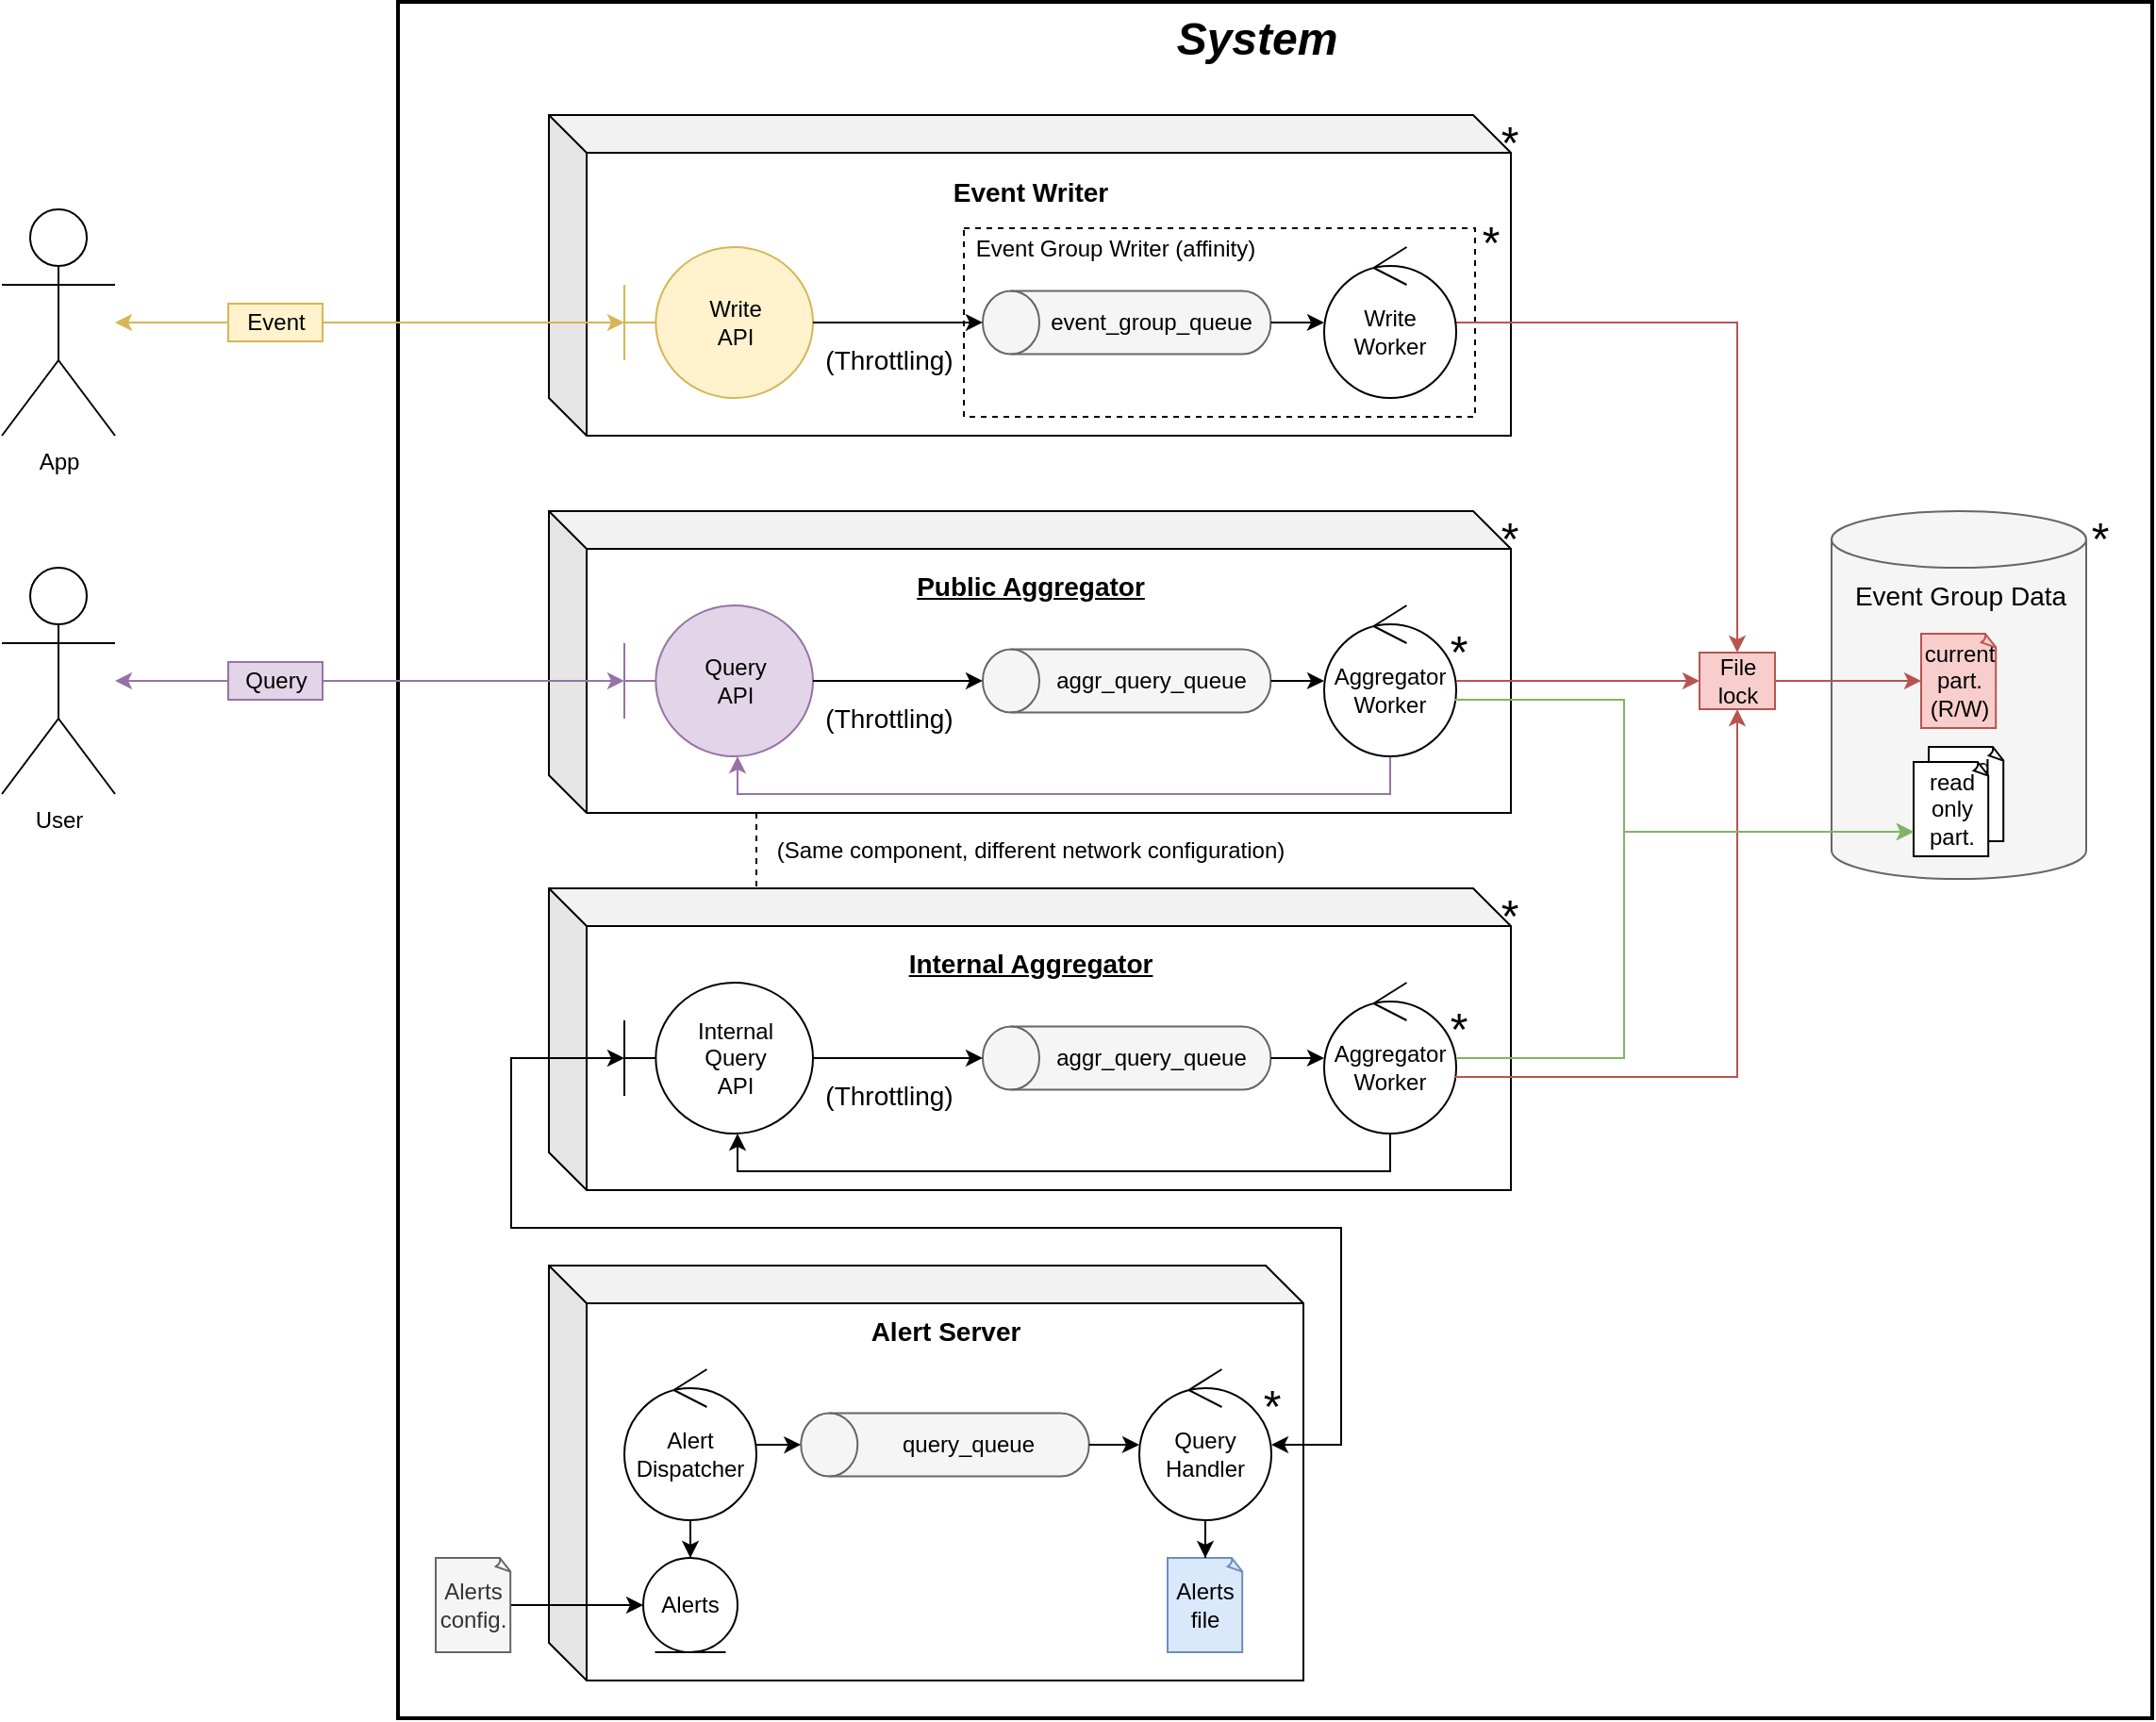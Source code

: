 <mxfile version="17.4.6" type="device"><diagram id="v2DhXVulkORP4EkOkUrC" name="Page-1"><mxGraphModel dx="1135" dy="742" grid="1" gridSize="10" guides="1" tooltips="1" connect="1" arrows="1" fold="1" page="1" pageScale="1" pageWidth="827" pageHeight="1169" math="0" shadow="0"><root><mxCell id="0"/><mxCell id="1" parent="0"/><mxCell id="Rag3egocoviEIP85a3FA-51" value="" style="rounded=0;whiteSpace=wrap;html=1;fontSize=12;fontColor=#97D077;fillColor=none;strokeWidth=2;" parent="1" vertex="1"><mxGeometry x="250" y="60" width="930" height="910" as="geometry"/></mxCell><mxCell id="fjhV9TaPyNIK5VemimLf-58" value="" style="group" vertex="1" connectable="0" parent="1"><mxGeometry x="330" y="530" width="524" height="160" as="geometry"/></mxCell><mxCell id="fjhV9TaPyNIK5VemimLf-46" value="*" style="text;html=1;align=center;verticalAlign=middle;resizable=0;points=[];autosize=1;strokeColor=none;fillColor=none;fontSize=24;" vertex="1" parent="fjhV9TaPyNIK5VemimLf-58"><mxGeometry x="494" width="30" height="30" as="geometry"/></mxCell><mxCell id="fjhV9TaPyNIK5VemimLf-26" value="" style="shape=cube;whiteSpace=wrap;html=1;boundedLbl=1;backgroundOutline=1;darkOpacity=0.05;darkOpacity2=0.1;fontSize=12;" vertex="1" parent="fjhV9TaPyNIK5VemimLf-58"><mxGeometry width="510" height="160" as="geometry"/></mxCell><mxCell id="fjhV9TaPyNIK5VemimLf-27" value="Internal&lt;br&gt;Query&lt;br&gt;API" style="shape=umlBoundary;whiteSpace=wrap;html=1;" vertex="1" parent="fjhV9TaPyNIK5VemimLf-58"><mxGeometry x="40" y="50" width="100" height="80" as="geometry"/></mxCell><mxCell id="fjhV9TaPyNIK5VemimLf-28" value="" style="group" vertex="1" connectable="0" parent="fjhV9TaPyNIK5VemimLf-58"><mxGeometry x="229.995" y="73.205" width="152.72" height="33.59" as="geometry"/></mxCell><mxCell id="fjhV9TaPyNIK5VemimLf-29" value="" style="shape=cylinder3;whiteSpace=wrap;html=1;boundedLbl=1;backgroundOutline=1;size=15;rotation=-90;fillColor=#f5f5f5;fontColor=#333333;strokeColor=#666666;" vertex="1" parent="fjhV9TaPyNIK5VemimLf-28"><mxGeometry x="59.565" y="-59.565" width="33.59" height="152.72" as="geometry"/></mxCell><mxCell id="fjhV9TaPyNIK5VemimLf-30" value="aggr_query_queue" style="text;html=1;align=center;verticalAlign=middle;resizable=0;points=[];autosize=1;strokeColor=none;fillColor=none;" vertex="1" parent="fjhV9TaPyNIK5VemimLf-28"><mxGeometry x="28.665" y="6.785" width="120" height="20" as="geometry"/></mxCell><mxCell id="fjhV9TaPyNIK5VemimLf-31" style="edgeStyle=orthogonalEdgeStyle;rounded=0;orthogonalLoop=1;jettySize=auto;html=1;fontSize=12;" edge="1" parent="fjhV9TaPyNIK5VemimLf-58" source="fjhV9TaPyNIK5VemimLf-27" target="fjhV9TaPyNIK5VemimLf-29"><mxGeometry relative="1" as="geometry"/></mxCell><mxCell id="fjhV9TaPyNIK5VemimLf-32" value="(Throttling)" style="text;html=1;align=center;verticalAlign=middle;resizable=0;points=[];autosize=1;strokeColor=none;fillColor=none;fontSize=14;" vertex="1" parent="fjhV9TaPyNIK5VemimLf-58"><mxGeometry x="140" y="100" width="80" height="20" as="geometry"/></mxCell><mxCell id="fjhV9TaPyNIK5VemimLf-53" style="edgeStyle=orthogonalEdgeStyle;rounded=0;orthogonalLoop=1;jettySize=auto;html=1;startArrow=none;startFill=0;endArrow=classic;endFill=1;" edge="1" parent="fjhV9TaPyNIK5VemimLf-58" source="fjhV9TaPyNIK5VemimLf-33" target="fjhV9TaPyNIK5VemimLf-27"><mxGeometry relative="1" as="geometry"><Array as="points"><mxPoint x="446" y="150"/><mxPoint x="100" y="150"/></Array></mxGeometry></mxCell><mxCell id="fjhV9TaPyNIK5VemimLf-33" value="Aggregator Worker" style="ellipse;shape=umlControl;whiteSpace=wrap;html=1;" vertex="1" parent="fjhV9TaPyNIK5VemimLf-58"><mxGeometry x="411" y="50" width="70" height="80" as="geometry"/></mxCell><mxCell id="fjhV9TaPyNIK5VemimLf-34" style="edgeStyle=orthogonalEdgeStyle;rounded=0;orthogonalLoop=1;jettySize=auto;html=1;fontSize=14;" edge="1" parent="fjhV9TaPyNIK5VemimLf-58" source="fjhV9TaPyNIK5VemimLf-29" target="fjhV9TaPyNIK5VemimLf-33"><mxGeometry relative="1" as="geometry"/></mxCell><mxCell id="fjhV9TaPyNIK5VemimLf-35" value="&lt;u&gt;Internal Aggregator&lt;/u&gt;" style="text;html=1;align=center;verticalAlign=middle;resizable=0;points=[];autosize=1;strokeColor=none;fillColor=none;fontSize=14;fontStyle=1" vertex="1" parent="fjhV9TaPyNIK5VemimLf-58"><mxGeometry x="185" y="30" width="140" height="20" as="geometry"/></mxCell><mxCell id="fjhV9TaPyNIK5VemimLf-36" value="*" style="text;html=1;align=center;verticalAlign=middle;resizable=0;points=[];autosize=1;strokeColor=none;fillColor=none;fontSize=24;" vertex="1" parent="fjhV9TaPyNIK5VemimLf-58"><mxGeometry x="467" y="60" width="30" height="30" as="geometry"/></mxCell><mxCell id="fjhV9TaPyNIK5VemimLf-57" value="" style="group" vertex="1" connectable="0" parent="1"><mxGeometry x="330" y="330" width="510" height="160" as="geometry"/></mxCell><mxCell id="9eypjFlr7xDZsU2cML2P-6" value="" style="shape=cube;whiteSpace=wrap;html=1;boundedLbl=1;backgroundOutline=1;darkOpacity=0.05;darkOpacity2=0.1;fontSize=12;" parent="fjhV9TaPyNIK5VemimLf-57" vertex="1"><mxGeometry width="510" height="160" as="geometry"/></mxCell><mxCell id="9eypjFlr7xDZsU2cML2P-8" value="Query&lt;br&gt;API" style="shape=umlBoundary;whiteSpace=wrap;html=1;fillColor=#e1d5e7;strokeColor=#9673a6;" parent="fjhV9TaPyNIK5VemimLf-57" vertex="1"><mxGeometry x="40" y="50" width="100" height="80" as="geometry"/></mxCell><mxCell id="9eypjFlr7xDZsU2cML2P-9" value="" style="group" parent="fjhV9TaPyNIK5VemimLf-57" vertex="1" connectable="0"><mxGeometry x="229.995" y="73.205" width="152.72" height="33.59" as="geometry"/></mxCell><mxCell id="9eypjFlr7xDZsU2cML2P-10" value="" style="shape=cylinder3;whiteSpace=wrap;html=1;boundedLbl=1;backgroundOutline=1;size=15;rotation=-90;fillColor=#f5f5f5;fontColor=#333333;strokeColor=#666666;" parent="9eypjFlr7xDZsU2cML2P-9" vertex="1"><mxGeometry x="59.565" y="-59.565" width="33.59" height="152.72" as="geometry"/></mxCell><mxCell id="9eypjFlr7xDZsU2cML2P-11" value="aggr_query_queue" style="text;html=1;align=center;verticalAlign=middle;resizable=0;points=[];autosize=1;strokeColor=none;fillColor=none;" parent="9eypjFlr7xDZsU2cML2P-9" vertex="1"><mxGeometry x="28.665" y="6.785" width="120" height="20" as="geometry"/></mxCell><mxCell id="9eypjFlr7xDZsU2cML2P-12" style="edgeStyle=orthogonalEdgeStyle;rounded=0;orthogonalLoop=1;jettySize=auto;html=1;fontSize=12;" parent="fjhV9TaPyNIK5VemimLf-57" source="9eypjFlr7xDZsU2cML2P-8" target="9eypjFlr7xDZsU2cML2P-10" edge="1"><mxGeometry relative="1" as="geometry"/></mxCell><mxCell id="9eypjFlr7xDZsU2cML2P-13" value="(Throttling)" style="text;html=1;align=center;verticalAlign=middle;resizable=0;points=[];autosize=1;strokeColor=none;fillColor=none;fontSize=14;" parent="fjhV9TaPyNIK5VemimLf-57" vertex="1"><mxGeometry x="140" y="100" width="80" height="20" as="geometry"/></mxCell><mxCell id="fjhV9TaPyNIK5VemimLf-50" style="edgeStyle=orthogonalEdgeStyle;rounded=0;orthogonalLoop=1;jettySize=auto;html=1;startArrow=none;startFill=0;endArrow=classic;endFill=1;fillColor=#e1d5e7;strokeColor=#9673a6;" edge="1" parent="fjhV9TaPyNIK5VemimLf-57" source="9eypjFlr7xDZsU2cML2P-14" target="9eypjFlr7xDZsU2cML2P-8"><mxGeometry relative="1" as="geometry"><Array as="points"><mxPoint x="446" y="150"/><mxPoint x="100" y="150"/></Array></mxGeometry></mxCell><mxCell id="9eypjFlr7xDZsU2cML2P-14" value="Aggregator Worker" style="ellipse;shape=umlControl;whiteSpace=wrap;html=1;" parent="fjhV9TaPyNIK5VemimLf-57" vertex="1"><mxGeometry x="411" y="50" width="70" height="80" as="geometry"/></mxCell><mxCell id="9eypjFlr7xDZsU2cML2P-15" style="edgeStyle=orthogonalEdgeStyle;rounded=0;orthogonalLoop=1;jettySize=auto;html=1;fontSize=14;" parent="fjhV9TaPyNIK5VemimLf-57" source="9eypjFlr7xDZsU2cML2P-10" target="9eypjFlr7xDZsU2cML2P-14" edge="1"><mxGeometry relative="1" as="geometry"/></mxCell><mxCell id="9eypjFlr7xDZsU2cML2P-16" value="&lt;u&gt;Public Aggregator&lt;/u&gt;" style="text;html=1;align=center;verticalAlign=middle;resizable=0;points=[];autosize=1;strokeColor=none;fillColor=none;fontSize=14;fontStyle=1" parent="fjhV9TaPyNIK5VemimLf-57" vertex="1"><mxGeometry x="185" y="30" width="140" height="20" as="geometry"/></mxCell><mxCell id="9eypjFlr7xDZsU2cML2P-17" value="*" style="text;html=1;align=center;verticalAlign=middle;resizable=0;points=[];autosize=1;strokeColor=none;fillColor=none;fontSize=24;" parent="fjhV9TaPyNIK5VemimLf-57" vertex="1"><mxGeometry x="467" y="60" width="30" height="30" as="geometry"/></mxCell><mxCell id="Rag3egocoviEIP85a3FA-1" value="" style="shape=cube;whiteSpace=wrap;html=1;boundedLbl=1;backgroundOutline=1;darkOpacity=0.05;darkOpacity2=0.1;fontSize=12;" parent="1" vertex="1"><mxGeometry x="330" y="120" width="510" height="170" as="geometry"/></mxCell><mxCell id="w81_u76LDr4EnulvmKPi-1" value="App" style="shape=umlActor;verticalLabelPosition=bottom;verticalAlign=top;html=1;" parent="1" vertex="1"><mxGeometry x="40" y="170" width="60" height="120" as="geometry"/></mxCell><mxCell id="aSfkODwtge2acDYH-JN2-179" value="User" style="shape=umlActor;verticalLabelPosition=bottom;verticalAlign=top;html=1;" parent="1" vertex="1"><mxGeometry x="40" y="360" width="60" height="120" as="geometry"/></mxCell><mxCell id="Rag3egocoviEIP85a3FA-46" style="edgeStyle=orthogonalEdgeStyle;rounded=0;orthogonalLoop=1;jettySize=auto;html=1;fontSize=12;fontColor=#97D077;startArrow=classic;startFill=1;fillColor=#fff2cc;strokeColor=#d6b656;" parent="1" source="w81_u76LDr4EnulvmKPi-1" target="aSfkODwtge2acDYH-JN2-54" edge="1"><mxGeometry relative="1" as="geometry"><mxPoint x="270" y="230" as="targetPoint"/></mxGeometry></mxCell><mxCell id="Rag3egocoviEIP85a3FA-52" value="&lt;font style=&quot;font-size: 24px&quot;&gt;&lt;b&gt;&lt;i&gt;System&lt;/i&gt;&lt;/b&gt;&lt;/font&gt;" style="text;html=1;align=center;verticalAlign=middle;resizable=0;points=[];autosize=1;fontSize=12;" parent="1" vertex="1"><mxGeometry x="655" y="70" width="100" height="20" as="geometry"/></mxCell><mxCell id="aSfkODwtge2acDYH-JN2-146" value="" style="group" parent="1" vertex="1" connectable="0"><mxGeometry x="1010" y="330" width="156.5" height="195" as="geometry"/></mxCell><mxCell id="w81_u76LDr4EnulvmKPi-106" value="" style="shape=cylinder3;whiteSpace=wrap;html=1;boundedLbl=1;backgroundOutline=1;size=15;fontSize=14;fillColor=#f5f5f5;fontColor=#333333;strokeColor=#666666;" parent="aSfkODwtge2acDYH-JN2-146" vertex="1"><mxGeometry width="135" height="195" as="geometry"/></mxCell><mxCell id="w81_u76LDr4EnulvmKPi-107" value="Event Group Data" style="text;html=1;align=center;verticalAlign=middle;resizable=0;points=[];autosize=1;strokeColor=none;fillColor=none;fontSize=14;" parent="aSfkODwtge2acDYH-JN2-146" vertex="1"><mxGeometry x="2.5" y="35" width="130" height="20" as="geometry"/></mxCell><mxCell id="w81_u76LDr4EnulvmKPi-70" value="current&lt;br&gt;part.&lt;br&gt;(R/W)" style="whiteSpace=wrap;html=1;shape=mxgraph.basic.document;fillColor=#f8cecc;strokeColor=#b85450;" parent="aSfkODwtge2acDYH-JN2-146" vertex="1"><mxGeometry x="47.5" y="65" width="40" height="50" as="geometry"/></mxCell><mxCell id="w81_u76LDr4EnulvmKPi-114" value="" style="group" parent="aSfkODwtge2acDYH-JN2-146" vertex="1" connectable="0"><mxGeometry x="43.5" y="125" width="48" height="58" as="geometry"/></mxCell><mxCell id="w81_u76LDr4EnulvmKPi-109" value="read&lt;br&gt;only&lt;br&gt;part." style="whiteSpace=wrap;html=1;shape=mxgraph.basic.document;" parent="w81_u76LDr4EnulvmKPi-114" vertex="1"><mxGeometry x="8" width="40" height="50" as="geometry"/></mxCell><mxCell id="w81_u76LDr4EnulvmKPi-110" value="read&lt;br&gt;only&lt;br&gt;part." style="whiteSpace=wrap;html=1;shape=mxgraph.basic.document;" parent="w81_u76LDr4EnulvmKPi-114" vertex="1"><mxGeometry y="8" width="40" height="50" as="geometry"/></mxCell><mxCell id="aSfkODwtge2acDYH-JN2-145" value="*" style="text;html=1;align=center;verticalAlign=middle;resizable=0;points=[];autosize=1;strokeColor=none;fillColor=none;fontSize=24;" parent="aSfkODwtge2acDYH-JN2-146" vertex="1"><mxGeometry x="126.5" width="30" height="30" as="geometry"/></mxCell><mxCell id="9eypjFlr7xDZsU2cML2P-35" value="Event" style="text;html=1;align=center;verticalAlign=middle;resizable=0;points=[];autosize=1;strokeColor=#d6b656;fillColor=#fff2cc;" parent="1" vertex="1"><mxGeometry x="160" y="220" width="50" height="20" as="geometry"/></mxCell><mxCell id="9eypjFlr7xDZsU2cML2P-34" value="Query" style="text;html=1;align=center;verticalAlign=middle;resizable=0;points=[];autosize=1;strokeColor=#9673a6;fillColor=#e1d5e7;" parent="1" vertex="1"><mxGeometry x="160" y="409.99" width="50" height="20" as="geometry"/></mxCell><mxCell id="9eypjFlr7xDZsU2cML2P-36" value="" style="edgeStyle=orthogonalEdgeStyle;rounded=0;orthogonalLoop=1;jettySize=auto;html=1;startArrow=classic;startFill=1;endArrow=none;endFill=1;fillColor=#e1d5e7;strokeColor=#9673a6;" parent="1" source="aSfkODwtge2acDYH-JN2-179" target="9eypjFlr7xDZsU2cML2P-34" edge="1"><mxGeometry relative="1" as="geometry"><mxPoint x="100" y="420.032" as="sourcePoint"/><mxPoint x="270.0" y="420.419" as="targetPoint"/></mxGeometry></mxCell><mxCell id="fjhV9TaPyNIK5VemimLf-38" style="edgeStyle=orthogonalEdgeStyle;rounded=0;orthogonalLoop=1;jettySize=auto;html=1;startArrow=none;startFill=0;fillColor=#f8cecc;strokeColor=#b85450;" edge="1" parent="1" source="9eypjFlr7xDZsU2cML2P-46" target="w81_u76LDr4EnulvmKPi-70"><mxGeometry relative="1" as="geometry"/></mxCell><mxCell id="9eypjFlr7xDZsU2cML2P-46" value="File&lt;br&gt;lock" style="text;html=1;align=center;verticalAlign=middle;resizable=0;points=[];autosize=1;strokeColor=#b85450;fillColor=#f8cecc;" parent="1" vertex="1"><mxGeometry x="940" y="405" width="40" height="30" as="geometry"/></mxCell><mxCell id="Rag3egocoviEIP85a3FA-28" value="" style="rounded=0;whiteSpace=wrap;html=1;dashed=1;" parent="1" vertex="1"><mxGeometry x="550" y="180" width="271" height="100" as="geometry"/></mxCell><mxCell id="aSfkODwtge2acDYH-JN2-54" value="Write&lt;br&gt;API" style="shape=umlBoundary;whiteSpace=wrap;html=1;fillColor=#fff2cc;strokeColor=#d6b656;" parent="1" vertex="1"><mxGeometry x="370" y="190" width="100" height="80" as="geometry"/></mxCell><mxCell id="aSfkODwtge2acDYH-JN2-55" value="" style="group" parent="1" vertex="1" connectable="0"><mxGeometry x="559.995" y="213.205" width="152.72" height="33.59" as="geometry"/></mxCell><mxCell id="aSfkODwtge2acDYH-JN2-56" value="" style="shape=cylinder3;whiteSpace=wrap;html=1;boundedLbl=1;backgroundOutline=1;size=15;rotation=-90;fillColor=#f5f5f5;fontColor=#333333;strokeColor=#666666;" parent="aSfkODwtge2acDYH-JN2-55" vertex="1"><mxGeometry x="59.565" y="-59.565" width="33.59" height="152.72" as="geometry"/></mxCell><mxCell id="aSfkODwtge2acDYH-JN2-57" value="event_group_queue" style="text;html=1;align=center;verticalAlign=middle;resizable=0;points=[];autosize=1;strokeColor=none;fillColor=none;" parent="aSfkODwtge2acDYH-JN2-55" vertex="1"><mxGeometry x="28.665" y="6.785" width="120" height="20" as="geometry"/></mxCell><mxCell id="Rag3egocoviEIP85a3FA-31" style="edgeStyle=orthogonalEdgeStyle;rounded=0;orthogonalLoop=1;jettySize=auto;html=1;fontSize=12;" parent="1" source="aSfkODwtge2acDYH-JN2-54" target="aSfkODwtge2acDYH-JN2-56" edge="1"><mxGeometry relative="1" as="geometry"/></mxCell><mxCell id="aSfkODwtge2acDYH-JN2-59" value="(Throttling)" style="text;html=1;align=center;verticalAlign=middle;resizable=0;points=[];autosize=1;strokeColor=none;fillColor=none;fontSize=14;" parent="1" vertex="1"><mxGeometry x="470" y="240" width="80" height="20" as="geometry"/></mxCell><mxCell id="fjhV9TaPyNIK5VemimLf-39" style="edgeStyle=orthogonalEdgeStyle;rounded=0;orthogonalLoop=1;jettySize=auto;html=1;startArrow=none;startFill=0;fillColor=#f8cecc;strokeColor=#b85450;" edge="1" parent="1" source="aSfkODwtge2acDYH-JN2-60" target="9eypjFlr7xDZsU2cML2P-46"><mxGeometry relative="1" as="geometry"/></mxCell><mxCell id="aSfkODwtge2acDYH-JN2-60" value="Write Worker" style="ellipse;shape=umlControl;whiteSpace=wrap;html=1;" parent="1" vertex="1"><mxGeometry x="741" y="190" width="70" height="80" as="geometry"/></mxCell><mxCell id="aSfkODwtge2acDYH-JN2-62" style="edgeStyle=orthogonalEdgeStyle;rounded=0;orthogonalLoop=1;jettySize=auto;html=1;fontSize=14;" parent="1" source="aSfkODwtge2acDYH-JN2-56" target="aSfkODwtge2acDYH-JN2-60" edge="1"><mxGeometry relative="1" as="geometry"/></mxCell><mxCell id="Rag3egocoviEIP85a3FA-2" value="Event Writer" style="text;html=1;align=center;verticalAlign=middle;resizable=0;points=[];autosize=1;strokeColor=none;fillColor=none;fontSize=14;fontStyle=1" parent="1" vertex="1"><mxGeometry x="535" y="151.36" width="100" height="20" as="geometry"/></mxCell><mxCell id="Rag3egocoviEIP85a3FA-29" value="*" style="text;html=1;align=center;verticalAlign=middle;resizable=0;points=[];autosize=1;strokeColor=none;fillColor=none;fontSize=24;" parent="1" vertex="1"><mxGeometry x="814" y="173.36" width="30" height="30" as="geometry"/></mxCell><mxCell id="Rag3egocoviEIP85a3FA-30" value="Event Group Writer (affinity)" style="text;html=1;align=center;verticalAlign=middle;resizable=0;points=[];autosize=1;strokeColor=none;fillColor=none;fontSize=12;" parent="1" vertex="1"><mxGeometry x="550" y="181.36" width="160" height="20" as="geometry"/></mxCell><mxCell id="fjhV9TaPyNIK5VemimLf-1" value="" style="group" vertex="1" connectable="0" parent="1"><mxGeometry x="270" y="730" width="460" height="220" as="geometry"/></mxCell><mxCell id="aSfkODwtge2acDYH-JN2-189" value="Alerts&lt;br&gt;config." style="whiteSpace=wrap;html=1;shape=mxgraph.basic.document;fillColor=#f5f5f5;fontColor=#333333;strokeColor=#666666;" parent="fjhV9TaPyNIK5VemimLf-1" vertex="1"><mxGeometry y="155" width="40" height="50" as="geometry"/></mxCell><mxCell id="aSfkODwtge2acDYH-JN2-192" value="" style="shape=cube;whiteSpace=wrap;html=1;boundedLbl=1;backgroundOutline=1;darkOpacity=0.05;darkOpacity2=0.1;fontSize=12;" parent="fjhV9TaPyNIK5VemimLf-1" vertex="1"><mxGeometry x="60" width="400" height="220" as="geometry"/></mxCell><mxCell id="aSfkODwtge2acDYH-JN2-193" value="" style="group" parent="fjhV9TaPyNIK5VemimLf-1" vertex="1" connectable="0"><mxGeometry x="193.635" y="78.205" width="152.72" height="33.59" as="geometry"/></mxCell><mxCell id="aSfkODwtge2acDYH-JN2-194" value="" style="shape=cylinder3;whiteSpace=wrap;html=1;boundedLbl=1;backgroundOutline=1;size=15;rotation=-90;fillColor=#f5f5f5;fontColor=#333333;strokeColor=#666666;" parent="aSfkODwtge2acDYH-JN2-193" vertex="1"><mxGeometry x="59.565" y="-59.565" width="33.59" height="152.72" as="geometry"/></mxCell><mxCell id="aSfkODwtge2acDYH-JN2-195" value="query_queue" style="text;html=1;align=center;verticalAlign=middle;resizable=0;points=[];autosize=1;strokeColor=none;fillColor=none;" parent="aSfkODwtge2acDYH-JN2-193" vertex="1"><mxGeometry x="43.665" y="6.785" width="90" height="20" as="geometry"/></mxCell><mxCell id="aSfkODwtge2acDYH-JN2-198" value="Query Handler" style="ellipse;shape=umlControl;whiteSpace=wrap;html=1;" parent="fjhV9TaPyNIK5VemimLf-1" vertex="1"><mxGeometry x="373" y="55" width="70" height="80" as="geometry"/></mxCell><mxCell id="aSfkODwtge2acDYH-JN2-200" value="*" style="text;html=1;align=center;verticalAlign=middle;resizable=0;points=[];autosize=1;strokeColor=none;fillColor=none;fontSize=24;" parent="fjhV9TaPyNIK5VemimLf-1" vertex="1"><mxGeometry x="428" y="60" width="30" height="30" as="geometry"/></mxCell><mxCell id="aSfkODwtge2acDYH-JN2-202" value="Alert Server" style="text;html=1;align=center;verticalAlign=middle;resizable=0;points=[];autosize=1;strokeColor=none;fillColor=none;fontSize=14;fontStyle=1" parent="fjhV9TaPyNIK5VemimLf-1" vertex="1"><mxGeometry x="225" y="25" width="90" height="20" as="geometry"/></mxCell><mxCell id="aSfkODwtge2acDYH-JN2-208" style="edgeStyle=orthogonalEdgeStyle;rounded=0;orthogonalLoop=1;jettySize=auto;html=1;fontSize=12;fontColor=#000000;startArrow=none;startFill=0;" parent="fjhV9TaPyNIK5VemimLf-1" source="aSfkODwtge2acDYH-JN2-206" target="aSfkODwtge2acDYH-JN2-194" edge="1"><mxGeometry relative="1" as="geometry"/></mxCell><mxCell id="aSfkODwtge2acDYH-JN2-206" value="Alert Dispatcher" style="ellipse;shape=umlControl;whiteSpace=wrap;html=1;fontSize=12;fontColor=#000000;fillColor=none;" parent="fjhV9TaPyNIK5VemimLf-1" vertex="1"><mxGeometry x="100" y="55" width="70" height="80" as="geometry"/></mxCell><mxCell id="aSfkODwtge2acDYH-JN2-209" value="Alerts" style="ellipse;shape=umlEntity;whiteSpace=wrap;html=1;fontSize=12;fontColor=#000000;fillColor=none;" parent="fjhV9TaPyNIK5VemimLf-1" vertex="1"><mxGeometry x="110" y="155" width="50" height="50" as="geometry"/></mxCell><mxCell id="aSfkODwtge2acDYH-JN2-212" style="edgeStyle=orthogonalEdgeStyle;rounded=0;orthogonalLoop=1;jettySize=auto;html=1;fontSize=12;fontColor=#000000;startArrow=none;startFill=0;" parent="fjhV9TaPyNIK5VemimLf-1" source="aSfkODwtge2acDYH-JN2-206" target="aSfkODwtge2acDYH-JN2-209" edge="1"><mxGeometry relative="1" as="geometry"/></mxCell><mxCell id="Rag3egocoviEIP85a3FA-21" value="Alerts file" style="whiteSpace=wrap;html=1;shape=mxgraph.basic.document;fillColor=#dae8fc;strokeColor=#6c8ebf;" parent="fjhV9TaPyNIK5VemimLf-1" vertex="1"><mxGeometry x="388" y="155" width="40" height="50" as="geometry"/></mxCell><mxCell id="Rag3egocoviEIP85a3FA-24" style="edgeStyle=orthogonalEdgeStyle;rounded=0;orthogonalLoop=1;jettySize=auto;html=1;" parent="fjhV9TaPyNIK5VemimLf-1" source="aSfkODwtge2acDYH-JN2-198" target="Rag3egocoviEIP85a3FA-21" edge="1"><mxGeometry relative="1" as="geometry"/></mxCell><mxCell id="Rag3egocoviEIP85a3FA-23" style="edgeStyle=orthogonalEdgeStyle;rounded=0;orthogonalLoop=1;jettySize=auto;html=1;" parent="fjhV9TaPyNIK5VemimLf-1" source="aSfkODwtge2acDYH-JN2-194" target="aSfkODwtge2acDYH-JN2-198" edge="1"><mxGeometry relative="1" as="geometry"/></mxCell><mxCell id="Rag3egocoviEIP85a3FA-43" style="edgeStyle=orthogonalEdgeStyle;rounded=0;orthogonalLoop=1;jettySize=auto;html=1;fontSize=12;fontColor=#97D077;" parent="fjhV9TaPyNIK5VemimLf-1" source="aSfkODwtge2acDYH-JN2-189" target="aSfkODwtge2acDYH-JN2-209" edge="1"><mxGeometry relative="1" as="geometry"/></mxCell><mxCell id="9eypjFlr7xDZsU2cML2P-33" style="edgeStyle=orthogonalEdgeStyle;rounded=0;orthogonalLoop=1;jettySize=auto;html=1;startArrow=none;startFill=1;endArrow=classic;endFill=1;fillColor=#e1d5e7;strokeColor=#9673a6;" parent="1" source="9eypjFlr7xDZsU2cML2P-34" target="9eypjFlr7xDZsU2cML2P-8" edge="1"><mxGeometry relative="1" as="geometry"><mxPoint x="270.0" y="450.4" as="targetPoint"/></mxGeometry></mxCell><mxCell id="fjhV9TaPyNIK5VemimLf-37" style="edgeStyle=orthogonalEdgeStyle;rounded=0;orthogonalLoop=1;jettySize=auto;html=1;startArrow=classic;startFill=1;" edge="1" parent="1" source="aSfkODwtge2acDYH-JN2-198" target="fjhV9TaPyNIK5VemimLf-27"><mxGeometry relative="1" as="geometry"><Array as="points"><mxPoint x="750" y="825"/><mxPoint x="750" y="710"/><mxPoint x="310" y="710"/><mxPoint x="310" y="620"/></Array></mxGeometry></mxCell><mxCell id="fjhV9TaPyNIK5VemimLf-40" style="edgeStyle=orthogonalEdgeStyle;rounded=0;orthogonalLoop=1;jettySize=auto;html=1;startArrow=none;startFill=0;fillColor=#f8cecc;strokeColor=#b85450;" edge="1" parent="1" source="9eypjFlr7xDZsU2cML2P-14" target="9eypjFlr7xDZsU2cML2P-46"><mxGeometry relative="1" as="geometry"><Array as="points"><mxPoint x="860" y="420"/><mxPoint x="860" y="420"/></Array></mxGeometry></mxCell><mxCell id="fjhV9TaPyNIK5VemimLf-41" style="edgeStyle=orthogonalEdgeStyle;rounded=0;orthogonalLoop=1;jettySize=auto;html=1;startArrow=none;startFill=0;fillColor=#f8cecc;strokeColor=#b85450;" edge="1" parent="1" source="fjhV9TaPyNIK5VemimLf-33" target="9eypjFlr7xDZsU2cML2P-46"><mxGeometry relative="1" as="geometry"><Array as="points"><mxPoint x="960" y="630"/></Array></mxGeometry></mxCell><mxCell id="fjhV9TaPyNIK5VemimLf-42" style="edgeStyle=orthogonalEdgeStyle;rounded=0;orthogonalLoop=1;jettySize=auto;html=1;startArrow=none;startFill=0;fillColor=#d5e8d4;strokeColor=#82b366;" edge="1" parent="1" source="9eypjFlr7xDZsU2cML2P-14" target="w81_u76LDr4EnulvmKPi-110"><mxGeometry relative="1" as="geometry"><Array as="points"><mxPoint x="900" y="430"/><mxPoint x="900" y="500"/></Array></mxGeometry></mxCell><mxCell id="fjhV9TaPyNIK5VemimLf-43" style="edgeStyle=orthogonalEdgeStyle;rounded=0;orthogonalLoop=1;jettySize=auto;html=1;startArrow=none;startFill=0;fillColor=#d5e8d4;strokeColor=#82b366;" edge="1" parent="1" source="fjhV9TaPyNIK5VemimLf-33" target="w81_u76LDr4EnulvmKPi-110"><mxGeometry relative="1" as="geometry"><Array as="points"><mxPoint x="900" y="620"/><mxPoint x="900" y="500"/></Array></mxGeometry></mxCell><mxCell id="fjhV9TaPyNIK5VemimLf-44" value="*" style="text;html=1;align=center;verticalAlign=middle;resizable=0;points=[];autosize=1;strokeColor=none;fillColor=none;fontSize=24;" vertex="1" parent="1"><mxGeometry x="824" y="120.0" width="30" height="30" as="geometry"/></mxCell><mxCell id="fjhV9TaPyNIK5VemimLf-45" value="*" style="text;html=1;align=center;verticalAlign=middle;resizable=0;points=[];autosize=1;strokeColor=none;fillColor=none;fontSize=24;" vertex="1" parent="1"><mxGeometry x="824" y="330" width="30" height="30" as="geometry"/></mxCell><mxCell id="fjhV9TaPyNIK5VemimLf-47" value="(Same component, different network configuration)" style="text;html=1;align=center;verticalAlign=middle;resizable=0;points=[];autosize=1;strokeColor=none;fillColor=none;" vertex="1" parent="1"><mxGeometry x="445" y="500" width="280" height="20" as="geometry"/></mxCell><mxCell id="fjhV9TaPyNIK5VemimLf-48" style="edgeStyle=orthogonalEdgeStyle;rounded=0;orthogonalLoop=1;jettySize=auto;html=1;startArrow=none;startFill=0;endArrow=none;endFill=0;dashed=1;" edge="1" parent="1" source="9eypjFlr7xDZsU2cML2P-6" target="fjhV9TaPyNIK5VemimLf-26"><mxGeometry relative="1" as="geometry"><Array as="points"><mxPoint x="440" y="500"/><mxPoint x="440" y="500"/></Array></mxGeometry></mxCell></root></mxGraphModel></diagram></mxfile>